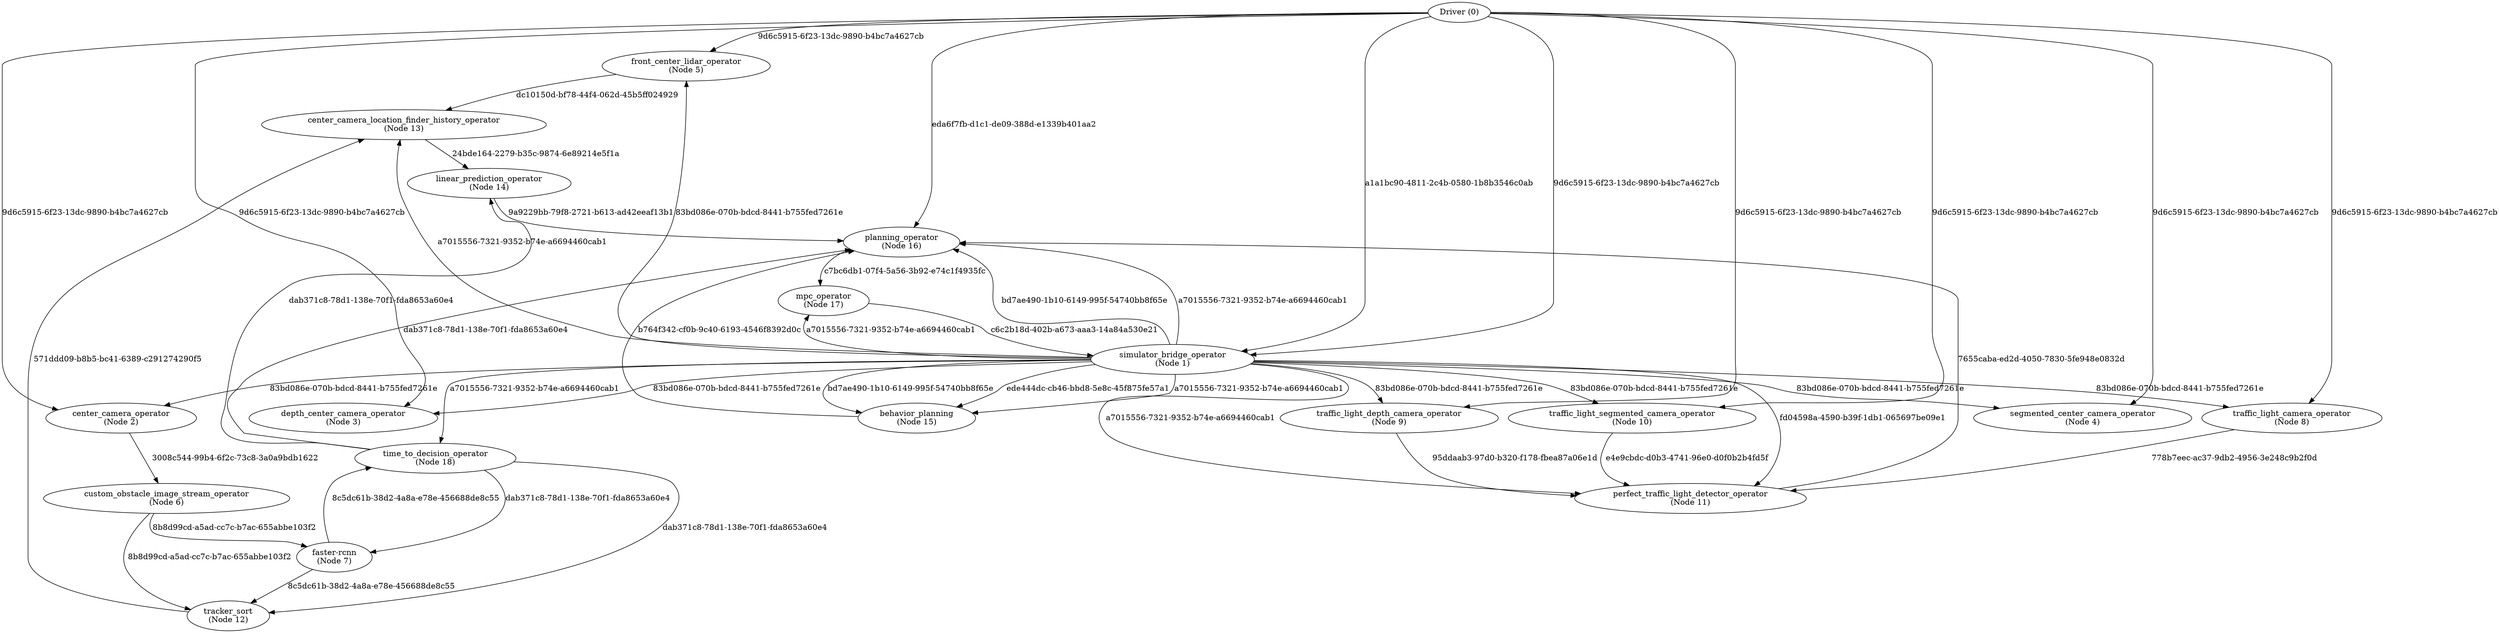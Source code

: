 digraph erdos_dataflow {
   // Declare driver
   "0" [label="Driver (0)"];
   // Declare operators
   "5c450ad3-2fba-8c8c-fad8-0b66b6108b95" [label="front_center_lidar_operator\n(Node 5)"];
   "5ee066e0-a450-7d93-dcd4-edabd8241f9d" [label="tracker_sort\n(Node 12)"];
   "08f9a09f-b893-e9ed-04eb-c320715994ad" [label="traffic_light_depth_camera_operator\n(Node 9)"];
   "a39d2205-5647-47d9-4b9b-eff29f17bb04" [label="traffic_light_camera_operator\n(Node 8)"];
   "575e74d8-c3e8-6919-b58b-192a85b8265c" [label="planning_operator\n(Node 16)"];
   "677eafa7-0218-ddb5-f7e1-9fbfd1040978" [label="behavior_planning\n(Node 15)"];
   "a1cefbb3-3a4f-a419-fe56-eb83d751a84a" [label="mpc_operator\n(Node 17)"];
   "3547610e-6548-9124-759d-4a2ec02bbb63" [label="traffic_light_segmented_camera_operator\n(Node 10)"];
   "bf4034b0-63a5-f3c4-cf3f-fc7e65d97f78" [label="depth_center_camera_operator\n(Node 3)"];
   "3e8860f2-6c3e-406a-0037-52fc62ba1584" [label="perfect_traffic_light_detector_operator\n(Node 11)"];
   "44c642b7-6ba1-f3b5-677a-2738179be304" [label="linear_prediction_operator\n(Node 14)"];
   "347363d0-da10-b549-0a14-5584e690c98f" [label="center_camera_operator\n(Node 2)"];
   "1f1db639-dca5-0dff-c832-6bf72576ec10" [label="faster-rcnn\n(Node 7)"];
   "d973c95f-1537-e7a5-3c69-90f892311f43" [label="center_camera_location_finder_history_operator\n(Node 13)"];
   "8ee36058-6f9d-4794-a7a9-60cf7e3711e0" [label="time_to_decision_operator\n(Node 18)"];
   "46c6ab08-ec85-334d-1142-53ab116576c8" [label="custom_obstacle_image_stream_operator\n(Node 6)"];
   "0416e1d0-6878-e924-e4b6-0221be1c2137" [label="simulator_bridge_operator\n(Node 1)"];
   "bebe8522-0654-8ceb-334f-6d5bb87fed03" [label="segmented_center_camera_operator\n(Node 4)"];
   // Declare channels
   "1f1db639-dca5-0dff-c832-6bf72576ec10" -> "5ee066e0-a450-7d93-dcd4-edabd8241f9d" [label="8c5dc61b-38d2-4a8a-e78e-456688de8c55"];
   "1f1db639-dca5-0dff-c832-6bf72576ec10" -> "8ee36058-6f9d-4794-a7a9-60cf7e3711e0" [label="8c5dc61b-38d2-4a8a-e78e-456688de8c55"];
   "a39d2205-5647-47d9-4b9b-eff29f17bb04" -> "3e8860f2-6c3e-406a-0037-52fc62ba1584" [label="778b7eec-ac37-9db2-4956-3e248c9b2f0d"];
   "347363d0-da10-b549-0a14-5584e690c98f" -> "46c6ab08-ec85-334d-1142-53ab116576c8" [label="3008c544-99b4-6f2c-73c8-3a0a9bdb1622"];
   "d973c95f-1537-e7a5-3c69-90f892311f43" -> "44c642b7-6ba1-f3b5-677a-2738179be304" [label="24bde164-2279-b35c-9874-6e89214e5f1a"];
   "08f9a09f-b893-e9ed-04eb-c320715994ad" -> "3e8860f2-6c3e-406a-0037-52fc62ba1584" [label="95ddaab3-97d0-b320-f178-fbea87a06e1d"];
   "3e8860f2-6c3e-406a-0037-52fc62ba1584" -> "575e74d8-c3e8-6919-b58b-192a85b8265c" [label="7655caba-ed2d-4050-7830-5fe948e0832d"];
   "0416e1d0-6878-e924-e4b6-0221be1c2137" -> "677eafa7-0218-ddb5-f7e1-9fbfd1040978" [label="bd7ae490-1b10-6149-995f-54740bb8f65e"];
   "0416e1d0-6878-e924-e4b6-0221be1c2137" -> "575e74d8-c3e8-6919-b58b-192a85b8265c" [label="bd7ae490-1b10-6149-995f-54740bb8f65e"];
   "3547610e-6548-9124-759d-4a2ec02bbb63" -> "3e8860f2-6c3e-406a-0037-52fc62ba1584" [label="e4e9cbdc-d0b3-4741-96e0-d0f0b2b4fd5f"];
   "575e74d8-c3e8-6919-b58b-192a85b8265c" -> "a1cefbb3-3a4f-a419-fe56-eb83d751a84a" [label="c7bc6db1-07f4-5a56-3b92-e74c1f4935fc"];
   "44c642b7-6ba1-f3b5-677a-2738179be304" -> "575e74d8-c3e8-6919-b58b-192a85b8265c" [label="9a9229bb-79f8-2721-b613-ad42eeaf13b1"];
   "0" -> "0416e1d0-6878-e924-e4b6-0221be1c2137" [label="a1a1bc90-4811-2c4b-0580-1b8b3546c0ab"];
   "a1cefbb3-3a4f-a419-fe56-eb83d751a84a" -> "0416e1d0-6878-e924-e4b6-0221be1c2137" [label="c6c2b18d-402b-a673-aaa3-14a84a530e21"];
   "0416e1d0-6878-e924-e4b6-0221be1c2137" -> "677eafa7-0218-ddb5-f7e1-9fbfd1040978" [label="ede444dc-cb46-bbd8-5e8c-45f875fe57a1"];
   "0416e1d0-6878-e924-e4b6-0221be1c2137" -> "3e8860f2-6c3e-406a-0037-52fc62ba1584" [label="fd04598a-4590-b39f-1db1-065697be09e1"];
   "677eafa7-0218-ddb5-f7e1-9fbfd1040978" -> "575e74d8-c3e8-6919-b58b-192a85b8265c" [label="b764f342-cf0b-9c40-6193-4546f8392d0c"];
   "0" -> "0416e1d0-6878-e924-e4b6-0221be1c2137" [label="9d6c5915-6f23-13dc-9890-b4bc7a4627cb"];
   "0" -> "347363d0-da10-b549-0a14-5584e690c98f" [label="9d6c5915-6f23-13dc-9890-b4bc7a4627cb"];
   "0" -> "bf4034b0-63a5-f3c4-cf3f-fc7e65d97f78" [label="9d6c5915-6f23-13dc-9890-b4bc7a4627cb"];
   "0" -> "bebe8522-0654-8ceb-334f-6d5bb87fed03" [label="9d6c5915-6f23-13dc-9890-b4bc7a4627cb"];
   "0" -> "5c450ad3-2fba-8c8c-fad8-0b66b6108b95" [label="9d6c5915-6f23-13dc-9890-b4bc7a4627cb"];
   "0" -> "a39d2205-5647-47d9-4b9b-eff29f17bb04" [label="9d6c5915-6f23-13dc-9890-b4bc7a4627cb"];
   "0" -> "08f9a09f-b893-e9ed-04eb-c320715994ad" [label="9d6c5915-6f23-13dc-9890-b4bc7a4627cb"];
   "0" -> "3547610e-6548-9124-759d-4a2ec02bbb63" [label="9d6c5915-6f23-13dc-9890-b4bc7a4627cb"];
   "5c450ad3-2fba-8c8c-fad8-0b66b6108b95" -> "d973c95f-1537-e7a5-3c69-90f892311f43" [label="dc10150d-bf78-44f4-062d-45b5ff024929"];
   "8ee36058-6f9d-4794-a7a9-60cf7e3711e0" -> "1f1db639-dca5-0dff-c832-6bf72576ec10" [label="dab371c8-78d1-138e-70f1-fda8653a60e4"];
   "8ee36058-6f9d-4794-a7a9-60cf7e3711e0" -> "5ee066e0-a450-7d93-dcd4-edabd8241f9d" [label="dab371c8-78d1-138e-70f1-fda8653a60e4"];
   "8ee36058-6f9d-4794-a7a9-60cf7e3711e0" -> "44c642b7-6ba1-f3b5-677a-2738179be304" [label="dab371c8-78d1-138e-70f1-fda8653a60e4"];
   "8ee36058-6f9d-4794-a7a9-60cf7e3711e0" -> "575e74d8-c3e8-6919-b58b-192a85b8265c" [label="dab371c8-78d1-138e-70f1-fda8653a60e4"];
   "0416e1d0-6878-e924-e4b6-0221be1c2137" -> "347363d0-da10-b549-0a14-5584e690c98f" [label="83bd086e-070b-bdcd-8441-b755fed7261e"];
   "0416e1d0-6878-e924-e4b6-0221be1c2137" -> "bf4034b0-63a5-f3c4-cf3f-fc7e65d97f78" [label="83bd086e-070b-bdcd-8441-b755fed7261e"];
   "0416e1d0-6878-e924-e4b6-0221be1c2137" -> "bebe8522-0654-8ceb-334f-6d5bb87fed03" [label="83bd086e-070b-bdcd-8441-b755fed7261e"];
   "0416e1d0-6878-e924-e4b6-0221be1c2137" -> "5c450ad3-2fba-8c8c-fad8-0b66b6108b95" [label="83bd086e-070b-bdcd-8441-b755fed7261e"];
   "0416e1d0-6878-e924-e4b6-0221be1c2137" -> "a39d2205-5647-47d9-4b9b-eff29f17bb04" [label="83bd086e-070b-bdcd-8441-b755fed7261e"];
   "0416e1d0-6878-e924-e4b6-0221be1c2137" -> "08f9a09f-b893-e9ed-04eb-c320715994ad" [label="83bd086e-070b-bdcd-8441-b755fed7261e"];
   "0416e1d0-6878-e924-e4b6-0221be1c2137" -> "3547610e-6548-9124-759d-4a2ec02bbb63" [label="83bd086e-070b-bdcd-8441-b755fed7261e"];
   "46c6ab08-ec85-334d-1142-53ab116576c8" -> "1f1db639-dca5-0dff-c832-6bf72576ec10" [label="8b8d99cd-a5ad-cc7c-b7ac-655abbe103f2"];
   "46c6ab08-ec85-334d-1142-53ab116576c8" -> "5ee066e0-a450-7d93-dcd4-edabd8241f9d" [label="8b8d99cd-a5ad-cc7c-b7ac-655abbe103f2"];
   "0416e1d0-6878-e924-e4b6-0221be1c2137" -> "3e8860f2-6c3e-406a-0037-52fc62ba1584" [label="a7015556-7321-9352-b74e-a6694460cab1"];
   "0416e1d0-6878-e924-e4b6-0221be1c2137" -> "d973c95f-1537-e7a5-3c69-90f892311f43" [label="a7015556-7321-9352-b74e-a6694460cab1"];
   "0416e1d0-6878-e924-e4b6-0221be1c2137" -> "677eafa7-0218-ddb5-f7e1-9fbfd1040978" [label="a7015556-7321-9352-b74e-a6694460cab1"];
   "0416e1d0-6878-e924-e4b6-0221be1c2137" -> "575e74d8-c3e8-6919-b58b-192a85b8265c" [label="a7015556-7321-9352-b74e-a6694460cab1"];
   "0416e1d0-6878-e924-e4b6-0221be1c2137" -> "a1cefbb3-3a4f-a419-fe56-eb83d751a84a" [label="a7015556-7321-9352-b74e-a6694460cab1"];
   "0416e1d0-6878-e924-e4b6-0221be1c2137" -> "8ee36058-6f9d-4794-a7a9-60cf7e3711e0" [label="a7015556-7321-9352-b74e-a6694460cab1"];
   "5ee066e0-a450-7d93-dcd4-edabd8241f9d" -> "d973c95f-1537-e7a5-3c69-90f892311f43" [label="571ddd09-b8b5-bc41-6389-c291274290f5"];
   "0" -> "575e74d8-c3e8-6919-b58b-192a85b8265c" [label="eda6f7fb-d1c1-de09-388d-e1339b401aa2"];
}
